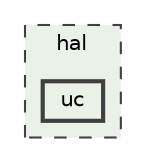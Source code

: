 digraph "hal/uc"
{
 // INTERACTIVE_SVG=YES
 // LATEX_PDF_SIZE
  bgcolor="transparent";
  edge [fontname=Helvetica,fontsize=10,labelfontname=Helvetica,labelfontsize=10];
  node [fontname=Helvetica,fontsize=10,shape=box,height=0.2,width=0.4];
  compound=true
  subgraph clusterdir_52c912f73dac9c4c0e442232e1b2bd80 {
    graph [ bgcolor="#eaf2e7", pencolor="grey25", label="hal", fontname=Helvetica,fontsize=10 style="filled,dashed", URL="dir_52c912f73dac9c4c0e442232e1b2bd80.html",tooltip=""]
  dir_bd7daeaaa812801dff3000c33ca17751 [label="uc", fillcolor="#eaf2e7", color="grey25", style="filled,bold", URL="dir_bd7daeaaa812801dff3000c33ca17751.html",tooltip=""];
  }
}
